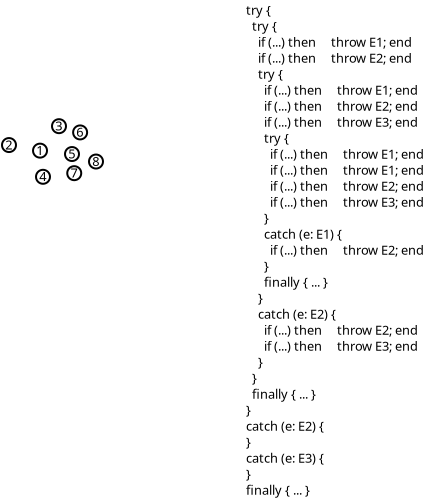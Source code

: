 <?xml version="1.0" encoding="UTF-8"?>
<dia:diagram xmlns:dia="http://www.lysator.liu.se/~alla/dia/">
  <dia:layer name="Background" visible="true">
    <dia:object type="Standard - Text" version="1" id="O0">
      <dia:attribute name="obj_pos">
        <dia:point val="15.55,0.75"/>
      </dia:attribute>
      <dia:attribute name="obj_bb">
        <dia:rectangle val="15.55,0.182;25.817,25.185"/>
      </dia:attribute>
      <dia:attribute name="text">
        <dia:composite type="text">
          <dia:attribute name="string">
            <dia:string>#try {
  try {
    if (...) then     throw E1; end
    if (...) then     throw E2; end
    try {
      if (...) then     throw E1; end
      if (...) then     throw E2; end
      if (...) then     throw E3; end
      try {
        if (...) then     throw E1; end
        if (...) then     throw E1; end
        if (...) then     throw E2; end
        if (...) then     throw E3; end
      }
      catch (e: E1) {
        if (...) then     throw E2; end
      }
      finally { ... }
    }
    catch (e: E2) {
      if (...) then     throw E2; end
      if (...) then     throw E3; end
    }
  }
  finally { ... }
}
catch (e: E2) {
}
catch (e: E3) {
}
finally { ... }#</dia:string>
          </dia:attribute>
          <dia:attribute name="font">
            <dia:font family="sans" style="0" name="Helvetica"/>
          </dia:attribute>
          <dia:attribute name="height">
            <dia:real val="0.8"/>
          </dia:attribute>
          <dia:attribute name="pos">
            <dia:point val="15.55,0.75"/>
          </dia:attribute>
          <dia:attribute name="color">
            <dia:color val="#000000"/>
          </dia:attribute>
          <dia:attribute name="alignment">
            <dia:enum val="0"/>
          </dia:attribute>
        </dia:composite>
      </dia:attribute>
      <dia:attribute name="valign">
        <dia:enum val="3"/>
      </dia:attribute>
    </dia:object>
    <dia:object type="Standard - Text" version="1" id="O1">
      <dia:attribute name="obj_pos">
        <dia:point val="15.5,11.85"/>
      </dia:attribute>
      <dia:attribute name="obj_bb">
        <dia:rectangle val="15.482,11.283;15.5,12.285"/>
      </dia:attribute>
      <dia:attribute name="text">
        <dia:composite type="text">
          <dia:attribute name="string">
            <dia:string>##</dia:string>
          </dia:attribute>
          <dia:attribute name="font">
            <dia:font family="sans" style="0" name="Helvetica"/>
          </dia:attribute>
          <dia:attribute name="height">
            <dia:real val="0.8"/>
          </dia:attribute>
          <dia:attribute name="pos">
            <dia:point val="15.5,11.85"/>
          </dia:attribute>
          <dia:attribute name="color">
            <dia:color val="#000000"/>
          </dia:attribute>
          <dia:attribute name="alignment">
            <dia:enum val="0"/>
          </dia:attribute>
        </dia:composite>
      </dia:attribute>
      <dia:attribute name="valign">
        <dia:enum val="3"/>
      </dia:attribute>
    </dia:object>
    <dia:group>
      <dia:object type="Standard - Ellipse" version="0" id="O2">
        <dia:attribute name="obj_pos">
          <dia:point val="4.9,7.197"/>
        </dia:attribute>
        <dia:attribute name="obj_bb">
          <dia:rectangle val="4.85,7.147;5.65,7.947"/>
        </dia:attribute>
        <dia:attribute name="elem_corner">
          <dia:point val="4.9,7.197"/>
        </dia:attribute>
        <dia:attribute name="elem_width">
          <dia:real val="0.7"/>
        </dia:attribute>
        <dia:attribute name="elem_height">
          <dia:real val="0.7"/>
        </dia:attribute>
        <dia:attribute name="show_background">
          <dia:boolean val="false"/>
        </dia:attribute>
        <dia:attribute name="aspect">
          <dia:enum val="2"/>
        </dia:attribute>
      </dia:object>
      <dia:object type="Standard - Text" version="1" id="O3">
        <dia:attribute name="obj_pos">
          <dia:point val="5.059,7.764"/>
        </dia:attribute>
        <dia:attribute name="obj_bb">
          <dia:rectangle val="5.059,7.214;5.459,8.164"/>
        </dia:attribute>
        <dia:attribute name="text">
          <dia:composite type="text">
            <dia:attribute name="string">
              <dia:string>#1#</dia:string>
            </dia:attribute>
            <dia:attribute name="font">
              <dia:font family="sans" style="0" name="Helvetica"/>
            </dia:attribute>
            <dia:attribute name="height">
              <dia:real val="0.8"/>
            </dia:attribute>
            <dia:attribute name="pos">
              <dia:point val="5.059,7.764"/>
            </dia:attribute>
            <dia:attribute name="color">
              <dia:color val="#000000"/>
            </dia:attribute>
            <dia:attribute name="alignment">
              <dia:enum val="0"/>
            </dia:attribute>
          </dia:composite>
        </dia:attribute>
        <dia:attribute name="valign">
          <dia:enum val="3"/>
        </dia:attribute>
      </dia:object>
    </dia:group>
    <dia:group>
      <dia:object type="Standard - Ellipse" version="0" id="O4">
        <dia:attribute name="obj_pos">
          <dia:point val="3.349,6.918"/>
        </dia:attribute>
        <dia:attribute name="obj_bb">
          <dia:rectangle val="3.299,6.867;4.099,7.668"/>
        </dia:attribute>
        <dia:attribute name="elem_corner">
          <dia:point val="3.349,6.918"/>
        </dia:attribute>
        <dia:attribute name="elem_width">
          <dia:real val="0.7"/>
        </dia:attribute>
        <dia:attribute name="elem_height">
          <dia:real val="0.7"/>
        </dia:attribute>
        <dia:attribute name="show_background">
          <dia:boolean val="false"/>
        </dia:attribute>
        <dia:attribute name="aspect">
          <dia:enum val="2"/>
        </dia:attribute>
      </dia:object>
      <dia:object type="Standard - Text" version="1" id="O5">
        <dia:attribute name="obj_pos">
          <dia:point val="3.507,7.484"/>
        </dia:attribute>
        <dia:attribute name="obj_bb">
          <dia:rectangle val="3.507,6.934;3.908,7.884"/>
        </dia:attribute>
        <dia:attribute name="text">
          <dia:composite type="text">
            <dia:attribute name="string">
              <dia:string>#2#</dia:string>
            </dia:attribute>
            <dia:attribute name="font">
              <dia:font family="sans" style="0" name="Helvetica"/>
            </dia:attribute>
            <dia:attribute name="height">
              <dia:real val="0.8"/>
            </dia:attribute>
            <dia:attribute name="pos">
              <dia:point val="3.507,7.484"/>
            </dia:attribute>
            <dia:attribute name="color">
              <dia:color val="#000000"/>
            </dia:attribute>
            <dia:attribute name="alignment">
              <dia:enum val="0"/>
            </dia:attribute>
          </dia:composite>
        </dia:attribute>
        <dia:attribute name="valign">
          <dia:enum val="3"/>
        </dia:attribute>
      </dia:object>
    </dia:group>
    <dia:group>
      <dia:object type="Standard - Ellipse" version="0" id="O6">
        <dia:attribute name="obj_pos">
          <dia:point val="5.049,8.505"/>
        </dia:attribute>
        <dia:attribute name="obj_bb">
          <dia:rectangle val="4.999,8.455;5.799,9.255"/>
        </dia:attribute>
        <dia:attribute name="elem_corner">
          <dia:point val="5.049,8.505"/>
        </dia:attribute>
        <dia:attribute name="elem_width">
          <dia:real val="0.7"/>
        </dia:attribute>
        <dia:attribute name="elem_height">
          <dia:real val="0.7"/>
        </dia:attribute>
        <dia:attribute name="show_background">
          <dia:boolean val="false"/>
        </dia:attribute>
        <dia:attribute name="aspect">
          <dia:enum val="2"/>
        </dia:attribute>
      </dia:object>
      <dia:object type="Standard - Text" version="1" id="O7">
        <dia:attribute name="obj_pos">
          <dia:point val="5.207,9.071"/>
        </dia:attribute>
        <dia:attribute name="obj_bb">
          <dia:rectangle val="5.207,8.521;5.607,9.471"/>
        </dia:attribute>
        <dia:attribute name="text">
          <dia:composite type="text">
            <dia:attribute name="string">
              <dia:string>#4#</dia:string>
            </dia:attribute>
            <dia:attribute name="font">
              <dia:font family="sans" style="0" name="Helvetica"/>
            </dia:attribute>
            <dia:attribute name="height">
              <dia:real val="0.8"/>
            </dia:attribute>
            <dia:attribute name="pos">
              <dia:point val="5.207,9.071"/>
            </dia:attribute>
            <dia:attribute name="color">
              <dia:color val="#000000"/>
            </dia:attribute>
            <dia:attribute name="alignment">
              <dia:enum val="0"/>
            </dia:attribute>
          </dia:composite>
        </dia:attribute>
        <dia:attribute name="valign">
          <dia:enum val="3"/>
        </dia:attribute>
      </dia:object>
    </dia:group>
    <dia:group>
      <dia:object type="Standard - Ellipse" version="0" id="O8">
        <dia:attribute name="obj_pos">
          <dia:point val="5.849,5.974"/>
        </dia:attribute>
        <dia:attribute name="obj_bb">
          <dia:rectangle val="5.799,5.924;6.599,6.724"/>
        </dia:attribute>
        <dia:attribute name="elem_corner">
          <dia:point val="5.849,5.974"/>
        </dia:attribute>
        <dia:attribute name="elem_width">
          <dia:real val="0.7"/>
        </dia:attribute>
        <dia:attribute name="elem_height">
          <dia:real val="0.7"/>
        </dia:attribute>
        <dia:attribute name="show_background">
          <dia:boolean val="false"/>
        </dia:attribute>
        <dia:attribute name="aspect">
          <dia:enum val="2"/>
        </dia:attribute>
      </dia:object>
      <dia:object type="Standard - Text" version="1" id="O9">
        <dia:attribute name="obj_pos">
          <dia:point val="6.008,6.54"/>
        </dia:attribute>
        <dia:attribute name="obj_bb">
          <dia:rectangle val="5.99,5.972;6.407,6.975"/>
        </dia:attribute>
        <dia:attribute name="text">
          <dia:composite type="text">
            <dia:attribute name="string">
              <dia:string>#3#</dia:string>
            </dia:attribute>
            <dia:attribute name="font">
              <dia:font family="sans" style="0" name="Helvetica"/>
            </dia:attribute>
            <dia:attribute name="height">
              <dia:real val="0.8"/>
            </dia:attribute>
            <dia:attribute name="pos">
              <dia:point val="6.008,6.54"/>
            </dia:attribute>
            <dia:attribute name="color">
              <dia:color val="#000000"/>
            </dia:attribute>
            <dia:attribute name="alignment">
              <dia:enum val="0"/>
            </dia:attribute>
          </dia:composite>
        </dia:attribute>
        <dia:attribute name="valign">
          <dia:enum val="3"/>
        </dia:attribute>
      </dia:object>
    </dia:group>
    <dia:group>
      <dia:object type="Standard - Ellipse" version="0" id="O10">
        <dia:attribute name="obj_pos">
          <dia:point val="6.499,7.367"/>
        </dia:attribute>
        <dia:attribute name="obj_bb">
          <dia:rectangle val="6.449,7.317;7.249,8.117"/>
        </dia:attribute>
        <dia:attribute name="elem_corner">
          <dia:point val="6.499,7.367"/>
        </dia:attribute>
        <dia:attribute name="elem_width">
          <dia:real val="0.7"/>
        </dia:attribute>
        <dia:attribute name="elem_height">
          <dia:real val="0.7"/>
        </dia:attribute>
        <dia:attribute name="show_background">
          <dia:boolean val="false"/>
        </dia:attribute>
        <dia:attribute name="aspect">
          <dia:enum val="2"/>
        </dia:attribute>
      </dia:object>
      <dia:object type="Standard - Text" version="1" id="O11">
        <dia:attribute name="obj_pos">
          <dia:point val="6.657,7.934"/>
        </dia:attribute>
        <dia:attribute name="obj_bb">
          <dia:rectangle val="6.657,7.384;7.058,8.334"/>
        </dia:attribute>
        <dia:attribute name="text">
          <dia:composite type="text">
            <dia:attribute name="string">
              <dia:string>#5#</dia:string>
            </dia:attribute>
            <dia:attribute name="font">
              <dia:font family="sans" style="0" name="Helvetica"/>
            </dia:attribute>
            <dia:attribute name="height">
              <dia:real val="0.8"/>
            </dia:attribute>
            <dia:attribute name="pos">
              <dia:point val="6.657,7.934"/>
            </dia:attribute>
            <dia:attribute name="color">
              <dia:color val="#000000"/>
            </dia:attribute>
            <dia:attribute name="alignment">
              <dia:enum val="0"/>
            </dia:attribute>
          </dia:composite>
        </dia:attribute>
        <dia:attribute name="valign">
          <dia:enum val="3"/>
        </dia:attribute>
      </dia:object>
    </dia:group>
    <dia:group>
      <dia:object type="Standard - Ellipse" version="0" id="O12">
        <dia:attribute name="obj_pos">
          <dia:point val="6.905,6.286"/>
        </dia:attribute>
        <dia:attribute name="obj_bb">
          <dia:rectangle val="6.855,6.236;7.655,7.036"/>
        </dia:attribute>
        <dia:attribute name="elem_corner">
          <dia:point val="6.905,6.286"/>
        </dia:attribute>
        <dia:attribute name="elem_width">
          <dia:real val="0.7"/>
        </dia:attribute>
        <dia:attribute name="elem_height">
          <dia:real val="0.7"/>
        </dia:attribute>
        <dia:attribute name="show_background">
          <dia:boolean val="false"/>
        </dia:attribute>
        <dia:attribute name="aspect">
          <dia:enum val="2"/>
        </dia:attribute>
      </dia:object>
      <dia:object type="Standard - Text" version="1" id="O13">
        <dia:attribute name="obj_pos">
          <dia:point val="7.064,6.852"/>
        </dia:attribute>
        <dia:attribute name="obj_bb">
          <dia:rectangle val="7.064,6.302;7.464,7.252"/>
        </dia:attribute>
        <dia:attribute name="text">
          <dia:composite type="text">
            <dia:attribute name="string">
              <dia:string>#6#</dia:string>
            </dia:attribute>
            <dia:attribute name="font">
              <dia:font family="sans" style="0" name="Helvetica"/>
            </dia:attribute>
            <dia:attribute name="height">
              <dia:real val="0.8"/>
            </dia:attribute>
            <dia:attribute name="pos">
              <dia:point val="7.064,6.852"/>
            </dia:attribute>
            <dia:attribute name="color">
              <dia:color val="#000000"/>
            </dia:attribute>
            <dia:attribute name="alignment">
              <dia:enum val="0"/>
            </dia:attribute>
          </dia:composite>
        </dia:attribute>
        <dia:attribute name="valign">
          <dia:enum val="3"/>
        </dia:attribute>
      </dia:object>
    </dia:group>
    <dia:group>
      <dia:object type="Standard - Ellipse" version="0" id="O14">
        <dia:attribute name="obj_pos">
          <dia:point val="6.611,8.324"/>
        </dia:attribute>
        <dia:attribute name="obj_bb">
          <dia:rectangle val="6.561,8.274;7.361,9.074"/>
        </dia:attribute>
        <dia:attribute name="elem_corner">
          <dia:point val="6.611,8.324"/>
        </dia:attribute>
        <dia:attribute name="elem_width">
          <dia:real val="0.7"/>
        </dia:attribute>
        <dia:attribute name="elem_height">
          <dia:real val="0.7"/>
        </dia:attribute>
        <dia:attribute name="show_background">
          <dia:boolean val="false"/>
        </dia:attribute>
        <dia:attribute name="aspect">
          <dia:enum val="2"/>
        </dia:attribute>
      </dia:object>
      <dia:object type="Standard - Text" version="1" id="O15">
        <dia:attribute name="obj_pos">
          <dia:point val="6.77,8.89"/>
        </dia:attribute>
        <dia:attribute name="obj_bb">
          <dia:rectangle val="6.77,8.34;7.17,9.29"/>
        </dia:attribute>
        <dia:attribute name="text">
          <dia:composite type="text">
            <dia:attribute name="string">
              <dia:string>#7#</dia:string>
            </dia:attribute>
            <dia:attribute name="font">
              <dia:font family="sans" style="0" name="Helvetica"/>
            </dia:attribute>
            <dia:attribute name="height">
              <dia:real val="0.8"/>
            </dia:attribute>
            <dia:attribute name="pos">
              <dia:point val="6.77,8.89"/>
            </dia:attribute>
            <dia:attribute name="color">
              <dia:color val="#000000"/>
            </dia:attribute>
            <dia:attribute name="alignment">
              <dia:enum val="0"/>
            </dia:attribute>
          </dia:composite>
        </dia:attribute>
        <dia:attribute name="valign">
          <dia:enum val="3"/>
        </dia:attribute>
      </dia:object>
    </dia:group>
    <dia:group>
      <dia:object type="Standard - Ellipse" version="0" id="O16">
        <dia:attribute name="obj_pos">
          <dia:point val="7.699,7.742"/>
        </dia:attribute>
        <dia:attribute name="obj_bb">
          <dia:rectangle val="7.649,7.692;8.449,8.492"/>
        </dia:attribute>
        <dia:attribute name="elem_corner">
          <dia:point val="7.699,7.742"/>
        </dia:attribute>
        <dia:attribute name="elem_width">
          <dia:real val="0.7"/>
        </dia:attribute>
        <dia:attribute name="elem_height">
          <dia:real val="0.7"/>
        </dia:attribute>
        <dia:attribute name="show_background">
          <dia:boolean val="false"/>
        </dia:attribute>
        <dia:attribute name="aspect">
          <dia:enum val="2"/>
        </dia:attribute>
      </dia:object>
      <dia:object type="Standard - Text" version="1" id="O17">
        <dia:attribute name="obj_pos">
          <dia:point val="7.857,8.309"/>
        </dia:attribute>
        <dia:attribute name="obj_bb">
          <dia:rectangle val="7.857,7.759;8.258,8.709"/>
        </dia:attribute>
        <dia:attribute name="text">
          <dia:composite type="text">
            <dia:attribute name="string">
              <dia:string>#8#</dia:string>
            </dia:attribute>
            <dia:attribute name="font">
              <dia:font family="sans" style="0" name="Helvetica"/>
            </dia:attribute>
            <dia:attribute name="height">
              <dia:real val="0.8"/>
            </dia:attribute>
            <dia:attribute name="pos">
              <dia:point val="7.857,8.309"/>
            </dia:attribute>
            <dia:attribute name="color">
              <dia:color val="#000000"/>
            </dia:attribute>
            <dia:attribute name="alignment">
              <dia:enum val="0"/>
            </dia:attribute>
          </dia:composite>
        </dia:attribute>
        <dia:attribute name="valign">
          <dia:enum val="3"/>
        </dia:attribute>
      </dia:object>
    </dia:group>
  </dia:layer>
</dia:diagram>
